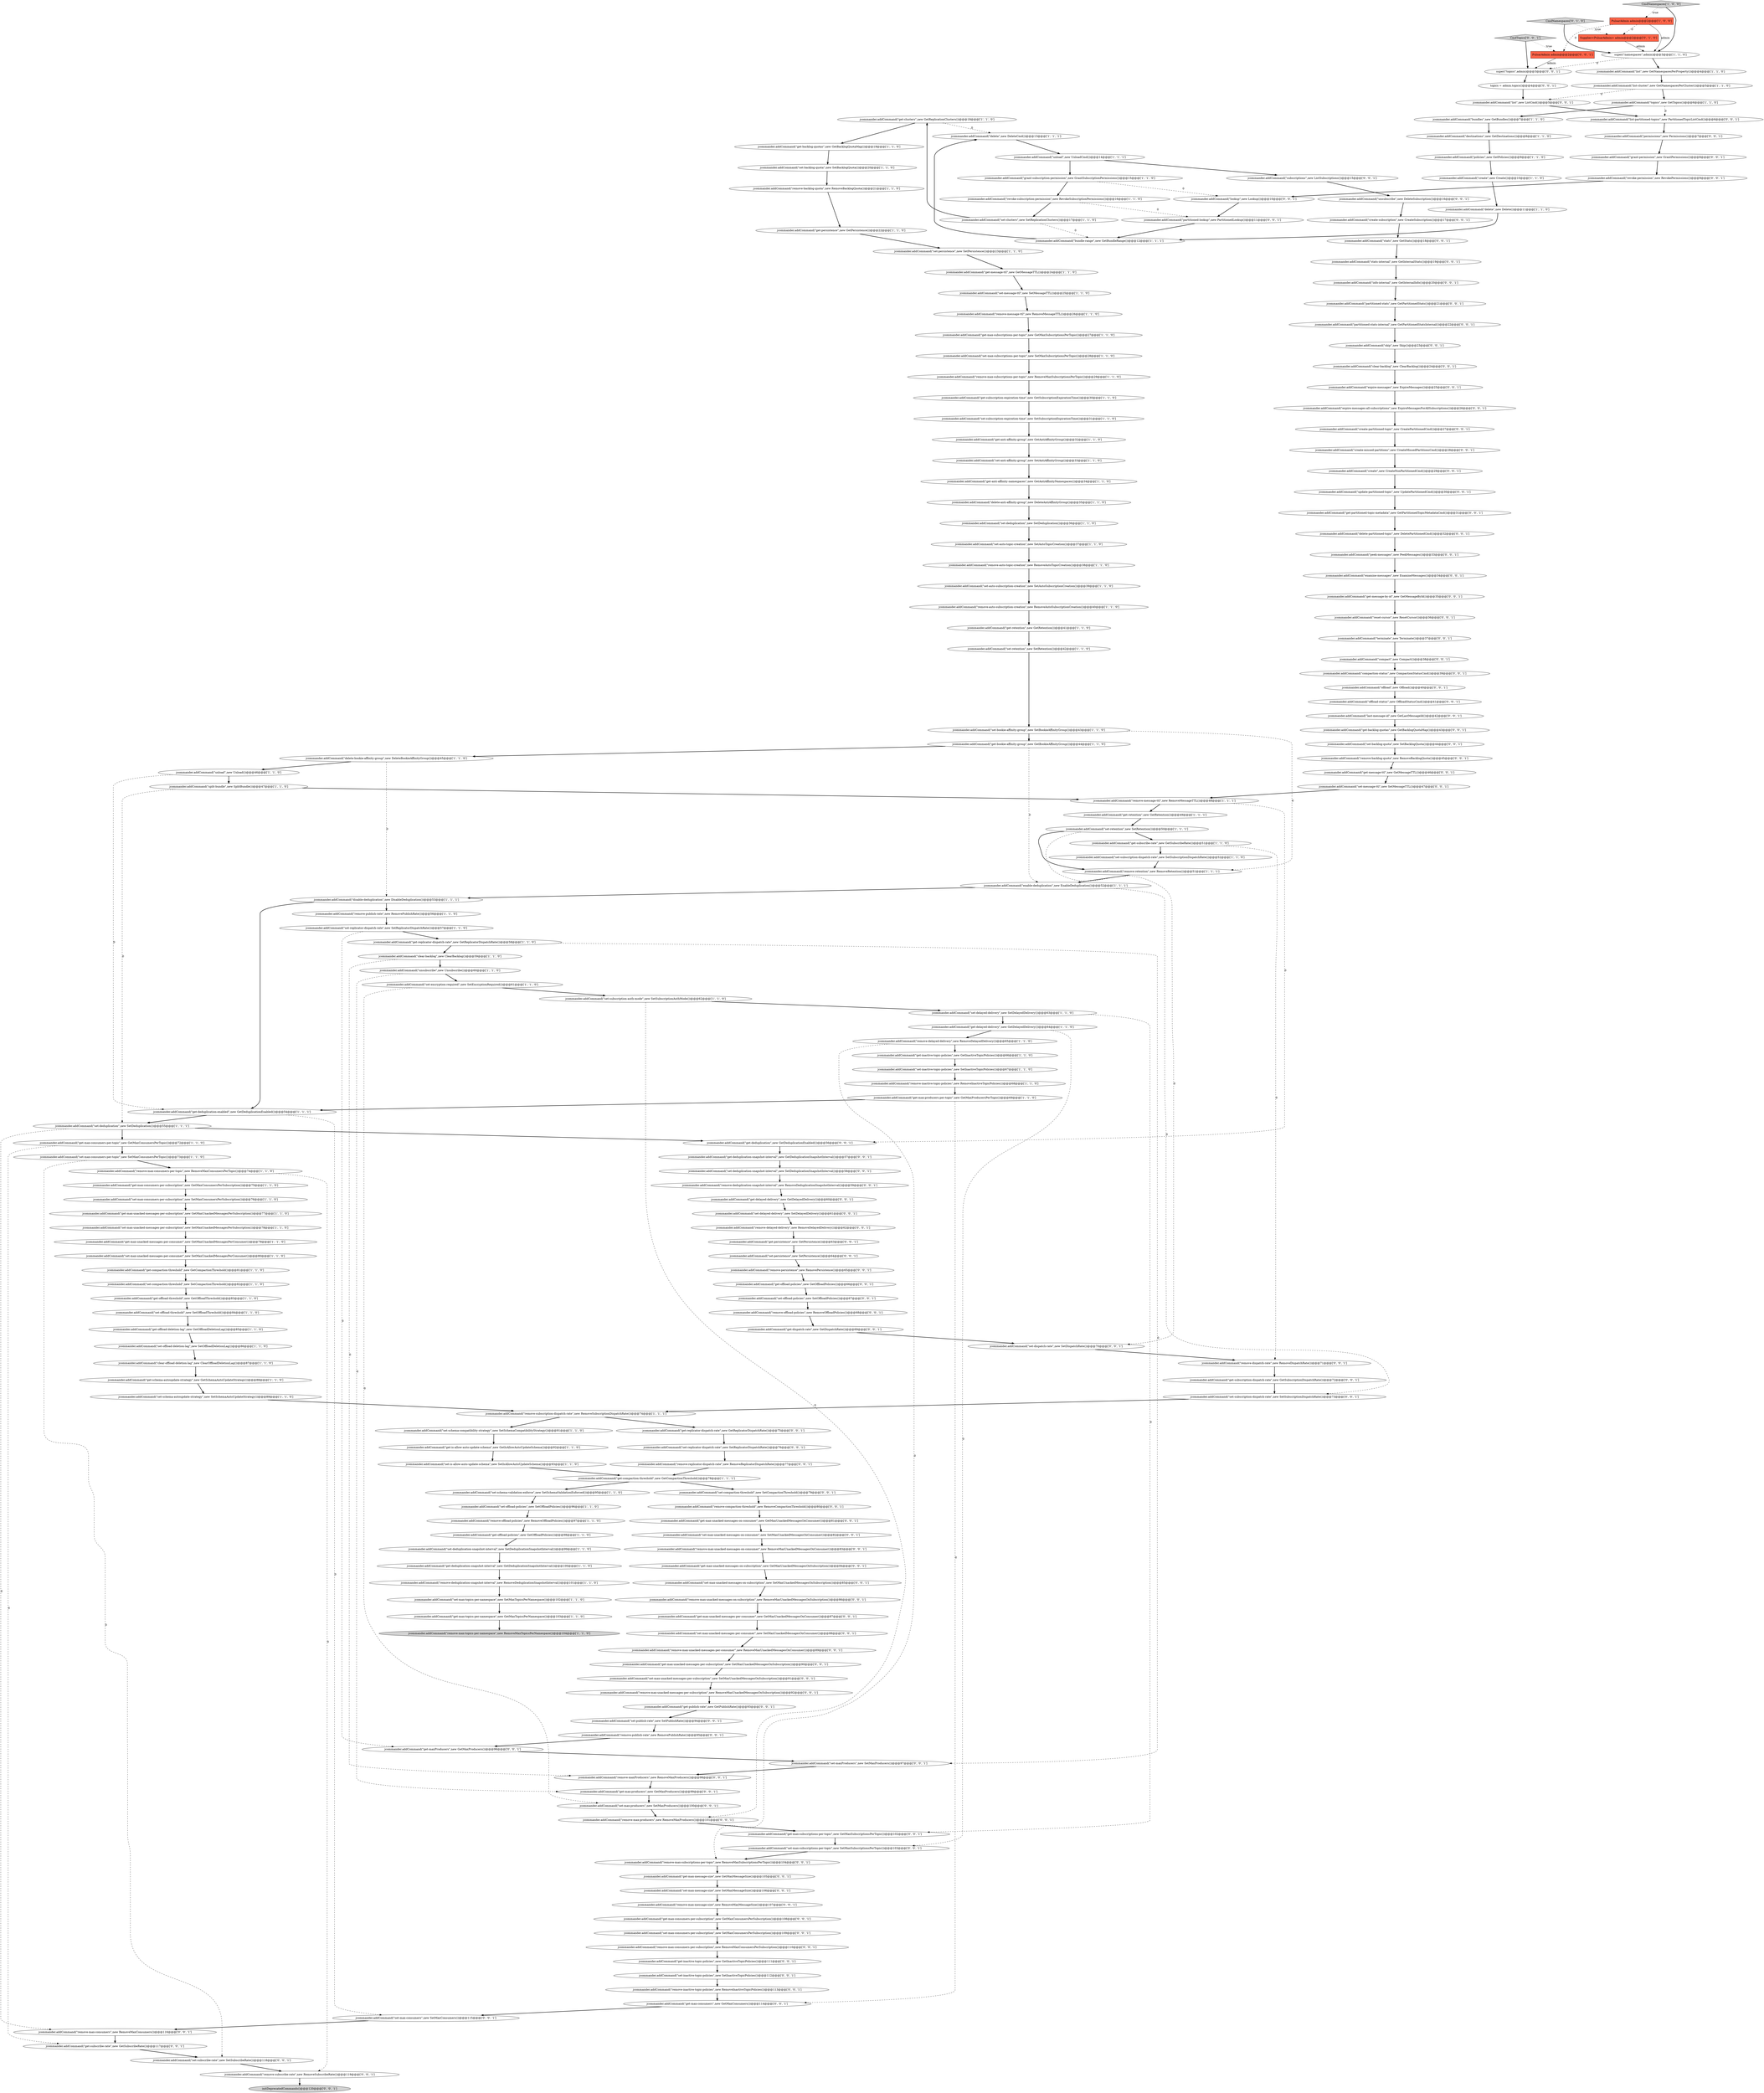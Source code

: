 digraph {
133 [style = filled, label = "jcommander.addCommand(\"stats\",new GetStats())@@@18@@@['0', '0', '1']", fillcolor = white, shape = ellipse image = "AAA0AAABBB3BBB"];
97 [style = filled, label = "jcommander.addCommand(\"get-offload-policies\",new GetOffloadPolicies())@@@98@@@['1', '1', '0']", fillcolor = white, shape = ellipse image = "AAA0AAABBB1BBB"];
51 [style = filled, label = "jcommander.addCommand(\"set-subscription-dispatch-rate\",new SetSubscriptionDispatchRate())@@@52@@@['1', '1', '0']", fillcolor = white, shape = ellipse image = "AAA0AAABBB1BBB"];
111 [style = filled, label = "jcommander.addCommand(\"remove-max-producers\",new RemoveMaxProducers())@@@101@@@['0', '0', '1']", fillcolor = white, shape = ellipse image = "AAA0AAABBB3BBB"];
93 [style = filled, label = "jcommander.addCommand(\"get-offload-deletion-lag\",new GetOffloadDeletionLag())@@@85@@@['1', '1', '0']", fillcolor = white, shape = ellipse image = "AAA0AAABBB1BBB"];
200 [style = filled, label = "jcommander.addCommand(\"set-offload-policies\",new SetOffloadPolicies())@@@67@@@['0', '0', '1']", fillcolor = white, shape = ellipse image = "AAA0AAABBB3BBB"];
48 [style = filled, label = "jcommander.addCommand(\"remove-max-topics-per-namespace\",new RemoveMaxTopicsPerNamespace())@@@104@@@['1', '1', '0']", fillcolor = lightgray, shape = ellipse image = "AAA0AAABBB1BBB"];
166 [style = filled, label = "jcommander.addCommand(\"get-inactive-topic-policies\",new GetInactiveTopicPolicies())@@@111@@@['0', '0', '1']", fillcolor = white, shape = ellipse image = "AAA0AAABBB3BBB"];
72 [style = filled, label = "jcommander.addCommand(\"get-bookie-affinity-group\",new GetBookieAffinityGroup())@@@44@@@['1', '1', '0']", fillcolor = white, shape = ellipse image = "AAA0AAABBB1BBB"];
173 [style = filled, label = "jcommander.addCommand(\"create-missed-partitions\",new CreateMissedPartitionsCmd())@@@28@@@['0', '0', '1']", fillcolor = white, shape = ellipse image = "AAA0AAABBB3BBB"];
191 [style = filled, label = "jcommander.addCommand(\"offload\",new Offload())@@@40@@@['0', '0', '1']", fillcolor = white, shape = ellipse image = "AAA0AAABBB3BBB"];
80 [style = filled, label = "jcommander.addCommand(\"set-subscription-expiration-time\",new SetSubscriptionExpirationTime())@@@31@@@['1', '1', '0']", fillcolor = white, shape = ellipse image = "AAA0AAABBB1BBB"];
24 [style = filled, label = "jcommander.addCommand(\"policies\",new GetPolicies())@@@9@@@['1', '1', '0']", fillcolor = white, shape = ellipse image = "AAA0AAABBB1BBB"];
168 [style = filled, label = "jcommander.addCommand(\"remove-max-unacked-messages-on-subscription\",new RemoveMaxUnackedMessagesOnSubscription())@@@86@@@['0', '0', '1']", fillcolor = white, shape = ellipse image = "AAA0AAABBB3BBB"];
46 [style = filled, label = "jcommander.addCommand(\"set-max-consumers-per-topic\",new SetMaxConsumersPerTopic())@@@73@@@['1', '1', '0']", fillcolor = white, shape = ellipse image = "AAA0AAABBB1BBB"];
68 [style = filled, label = "jcommander.addCommand(\"get-message-ttl\",new GetMessageTTL())@@@24@@@['1', '1', '0']", fillcolor = white, shape = ellipse image = "AAA0AAABBB1BBB"];
169 [style = filled, label = "CmdTopics['0', '0', '1']", fillcolor = lightgray, shape = diamond image = "AAA0AAABBB3BBB"];
105 [style = filled, label = "CmdNamespaces['0', '1', '0']", fillcolor = lightgray, shape = diamond image = "AAA0AAABBB2BBB"];
129 [style = filled, label = "jcommander.addCommand(\"get-max-unacked-messages-per-subscription\",new GetMaxUnackedMessagesOnSubscription())@@@90@@@['0', '0', '1']", fillcolor = white, shape = ellipse image = "AAA0AAABBB3BBB"];
147 [style = filled, label = "jcommander.addCommand(\"info-internal\",new GetInternalInfo())@@@20@@@['0', '0', '1']", fillcolor = white, shape = ellipse image = "AAA0AAABBB3BBB"];
122 [style = filled, label = "jcommander.addCommand(\"get-dispatch-rate\",new GetDispatchRate())@@@69@@@['0', '0', '1']", fillcolor = white, shape = ellipse image = "AAA0AAABBB3BBB"];
136 [style = filled, label = "jcommander.addCommand(\"clear-backlog\",new ClearBacklog())@@@24@@@['0', '0', '1']", fillcolor = white, shape = ellipse image = "AAA0AAABBB3BBB"];
193 [style = filled, label = "jcommander.addCommand(\"grant-permission\",new GrantPermissions())@@@8@@@['0', '0', '1']", fillcolor = white, shape = ellipse image = "AAA0AAABBB3BBB"];
60 [style = filled, label = "jcommander.addCommand(\"set-max-consumers-per-subscription\",new SetMaxConsumersPerSubscription())@@@76@@@['1', '1', '0']", fillcolor = white, shape = ellipse image = "AAA0AAABBB1BBB"];
198 [style = filled, label = "jcommander.addCommand(\"set-max-producers\",new SetMaxProducers())@@@100@@@['0', '0', '1']", fillcolor = white, shape = ellipse image = "AAA0AAABBB3BBB"];
146 [style = filled, label = "jcommander.addCommand(\"get-replicator-dispatch-rate\",new GetReplicatorDispatchRate())@@@75@@@['0', '0', '1']", fillcolor = white, shape = ellipse image = "AAA0AAABBB3BBB"];
171 [style = filled, label = "jcommander.addCommand(\"lookup\",new Lookup())@@@10@@@['0', '0', '1']", fillcolor = white, shape = ellipse image = "AAA0AAABBB3BBB"];
34 [style = filled, label = "jcommander.addCommand(\"set-auto-subscription-creation\",new SetAutoSubscriptionCreation())@@@39@@@['1', '1', '0']", fillcolor = white, shape = ellipse image = "AAA0AAABBB1BBB"];
211 [style = filled, label = "jcommander.addCommand(\"partitioned-lookup\",new PartitionedLookup())@@@11@@@['0', '0', '1']", fillcolor = white, shape = ellipse image = "AAA0AAABBB3BBB"];
45 [style = filled, label = "jcommander.addCommand(\"set-retention\",new SetRetention())@@@50@@@['1', '1', '1']", fillcolor = white, shape = ellipse image = "AAA0AAABBB1BBB"];
30 [style = filled, label = "jcommander.addCommand(\"get-delayed-delivery\",new GetDelayedDelivery())@@@64@@@['1', '1', '0']", fillcolor = white, shape = ellipse image = "AAA0AAABBB1BBB"];
164 [style = filled, label = "jcommander.addCommand(\"get-max-subscriptions-per-topic\",new GetMaxSubscriptionsPerTopic())@@@102@@@['0', '0', '1']", fillcolor = white, shape = ellipse image = "AAA0AAABBB3BBB"];
27 [style = filled, label = "jcommander.addCommand(\"set-auto-topic-creation\",new SetAutoTopicCreation())@@@37@@@['1', '1', '0']", fillcolor = white, shape = ellipse image = "AAA0AAABBB1BBB"];
209 [style = filled, label = "jcommander.addCommand(\"remove-replicator-dispatch-rate\",new RemoveReplicatorDispatchRate())@@@77@@@['0', '0', '1']", fillcolor = white, shape = ellipse image = "AAA0AAABBB3BBB"];
157 [style = filled, label = "jcommander.addCommand(\"compact\",new Compact())@@@38@@@['0', '0', '1']", fillcolor = white, shape = ellipse image = "AAA0AAABBB3BBB"];
99 [style = filled, label = "jcommander.addCommand(\"set-encryption-required\",new SetEncryptionRequired())@@@61@@@['1', '1', '0']", fillcolor = white, shape = ellipse image = "AAA0AAABBB1BBB"];
125 [style = filled, label = "jcommander.addCommand(\"remove-max-unacked-messages-per-consumer\",new RemoveMaxUnackedMessagesOnConsumer())@@@89@@@['0', '0', '1']", fillcolor = white, shape = ellipse image = "AAA0AAABBB3BBB"];
14 [style = filled, label = "jcommander.addCommand(\"remove-delayed-delivery\",new RemoveDelayedDelivery())@@@65@@@['1', '1', '0']", fillcolor = white, shape = ellipse image = "AAA0AAABBB1BBB"];
205 [style = filled, label = "jcommander.addCommand(\"get-max-unacked-messages-on-subscription\",new GetMaxUnackedMessagesOnSubscription())@@@84@@@['0', '0', '1']", fillcolor = white, shape = ellipse image = "AAA0AAABBB3BBB"];
154 [style = filled, label = "jcommander.addCommand(\"set-inactive-topic-policies\",new SetInactiveTopicPolicies())@@@112@@@['0', '0', '1']", fillcolor = white, shape = ellipse image = "AAA0AAABBB3BBB"];
204 [style = filled, label = "jcommander.addCommand(\"get-deduplication\",new GetDeduplicationEnabled())@@@56@@@['0', '0', '1']", fillcolor = white, shape = ellipse image = "AAA0AAABBB3BBB"];
104 [style = filled, label = "Supplier<PulsarAdmin> admin@@@2@@@['0', '1', '0']", fillcolor = tomato, shape = box image = "AAA1AAABBB2BBB"];
56 [style = filled, label = "jcommander.addCommand(\"unload\",new Unload())@@@46@@@['1', '1', '0']", fillcolor = white, shape = ellipse image = "AAA0AAABBB1BBB"];
0 [style = filled, label = "jcommander.addCommand(\"set-max-topics-per-namespace\",new SetMaxTopicsPerNamespace())@@@102@@@['1', '1', '0']", fillcolor = white, shape = ellipse image = "AAA0AAABBB1BBB"];
22 [style = filled, label = "jcommander.addCommand(\"clear-backlog\",new ClearBacklog())@@@59@@@['1', '1', '0']", fillcolor = white, shape = ellipse image = "AAA0AAABBB1BBB"];
28 [style = filled, label = "jcommander.addCommand(\"set-backlog-quota\",new SetBacklogQuota())@@@20@@@['1', '1', '0']", fillcolor = white, shape = ellipse image = "AAA0AAABBB1BBB"];
49 [style = filled, label = "jcommander.addCommand(\"remove-retention\",new RemoveRetention())@@@51@@@['1', '1', '1']", fillcolor = white, shape = ellipse image = "AAA0AAABBB1BBB"];
3 [style = filled, label = "jcommander.addCommand(\"get-anti-affinity-group\",new GetAntiAffinityGroup())@@@32@@@['1', '1', '0']", fillcolor = white, shape = ellipse image = "AAA0AAABBB1BBB"];
176 [style = filled, label = "jcommander.addCommand(\"list\",new ListCmd())@@@5@@@['0', '0', '1']", fillcolor = white, shape = ellipse image = "AAA0AAABBB3BBB"];
7 [style = filled, label = "jcommander.addCommand(\"set-offload-policies\",new SetOffloadPolicies())@@@96@@@['1', '1', '0']", fillcolor = white, shape = ellipse image = "AAA0AAABBB1BBB"];
86 [style = filled, label = "jcommander.addCommand(\"get-max-unacked-messages-per-subscription\",new GetMaxUnackedMessagesPerSubscription())@@@77@@@['1', '1', '0']", fillcolor = white, shape = ellipse image = "AAA0AAABBB1BBB"];
5 [style = filled, label = "jcommander.addCommand(\"delete-anti-affinity-group\",new DeleteAntiAffinityGroup())@@@35@@@['1', '1', '0']", fillcolor = white, shape = ellipse image = "AAA0AAABBB1BBB"];
33 [style = filled, label = "jcommander.addCommand(\"set-persistence\",new SetPersistence())@@@23@@@['1', '1', '0']", fillcolor = white, shape = ellipse image = "AAA0AAABBB1BBB"];
109 [style = filled, label = "jcommander.addCommand(\"partitioned-stats-internal\",new GetPartitionedStatsInternal())@@@22@@@['0', '0', '1']", fillcolor = white, shape = ellipse image = "AAA0AAABBB3BBB"];
63 [style = filled, label = "jcommander.addCommand(\"set-schema-validation-enforce\",new SetSchemaValidationEnforced())@@@95@@@['1', '1', '0']", fillcolor = white, shape = ellipse image = "AAA0AAABBB1BBB"];
123 [style = filled, label = "jcommander.addCommand(\"last-message-id\",new GetLastMessageId())@@@42@@@['0', '0', '1']", fillcolor = white, shape = ellipse image = "AAA0AAABBB3BBB"];
175 [style = filled, label = "initDeprecatedCommands()@@@120@@@['0', '0', '1']", fillcolor = lightgray, shape = ellipse image = "AAA0AAABBB3BBB"];
38 [style = filled, label = "jcommander.addCommand(\"remove-auto-topic-creation\",new RemoveAutoTopicCreation())@@@38@@@['1', '1', '0']", fillcolor = white, shape = ellipse image = "AAA0AAABBB1BBB"];
108 [style = filled, label = "jcommander.addCommand(\"set-dispatch-rate\",new SetDispatchRate())@@@70@@@['0', '0', '1']", fillcolor = white, shape = ellipse image = "AAA0AAABBB3BBB"];
184 [style = filled, label = "jcommander.addCommand(\"create-subscription\",new CreateSubscription())@@@17@@@['0', '0', '1']", fillcolor = white, shape = ellipse image = "AAA0AAABBB3BBB"];
16 [style = filled, label = "jcommander.addCommand(\"set-max-unacked-messages-per-consumer\",new SetMaxUnackedMessagesPerConsumer())@@@80@@@['1', '1', '0']", fillcolor = white, shape = ellipse image = "AAA0AAABBB1BBB"];
90 [style = filled, label = "jcommander.addCommand(\"get-subscribe-rate\",new GetSubscribeRate())@@@51@@@['1', '1', '0']", fillcolor = white, shape = ellipse image = "AAA0AAABBB1BBB"];
65 [style = filled, label = "jcommander.addCommand(\"delete\",new DeleteCmd())@@@13@@@['1', '1', '1']", fillcolor = white, shape = ellipse image = "AAA0AAABBB1BBB"];
61 [style = filled, label = "jcommander.addCommand(\"enable-deduplication\",new EnableDeduplication())@@@52@@@['1', '1', '1']", fillcolor = white, shape = ellipse image = "AAA0AAABBB1BBB"];
31 [style = filled, label = "PulsarAdmin admin@@@2@@@['1', '0', '0']", fillcolor = tomato, shape = box image = "AAA1AAABBB1BBB"];
139 [style = filled, label = "jcommander.addCommand(\"remove-maxProducers\",new RemoveMaxProducers())@@@98@@@['0', '0', '1']", fillcolor = white, shape = ellipse image = "AAA0AAABBB3BBB"];
159 [style = filled, label = "jcommander.addCommand(\"remove-max-message-size\",new RemoveMaxMessageSize())@@@107@@@['0', '0', '1']", fillcolor = white, shape = ellipse image = "AAA0AAABBB3BBB"];
89 [style = filled, label = "jcommander.addCommand(\"set-deduplication\",new SetDeduplication())@@@36@@@['1', '1', '0']", fillcolor = white, shape = ellipse image = "AAA0AAABBB1BBB"];
103 [style = filled, label = "jcommander.addCommand(\"get-deduplication-snapshot-interval\",new GetDeduplicationSnapshotInterval())@@@100@@@['1', '1', '0']", fillcolor = white, shape = ellipse image = "AAA0AAABBB1BBB"];
210 [style = filled, label = "jcommander.addCommand(\"remove-inactive-topic-policies\",new RemoveInactiveTopicPolicies())@@@113@@@['0', '0', '1']", fillcolor = white, shape = ellipse image = "AAA0AAABBB3BBB"];
6 [style = filled, label = "jcommander.addCommand(\"set-inactive-topic-policies\",new SetInactiveTopicPolicies())@@@67@@@['1', '1', '0']", fillcolor = white, shape = ellipse image = "AAA0AAABBB1BBB"];
196 [style = filled, label = "jcommander.addCommand(\"get-message-ttl\",new GetMessageTTL())@@@46@@@['0', '0', '1']", fillcolor = white, shape = ellipse image = "AAA0AAABBB3BBB"];
189 [style = filled, label = "jcommander.addCommand(\"get-max-producers\",new GetMaxProducers())@@@99@@@['0', '0', '1']", fillcolor = white, shape = ellipse image = "AAA0AAABBB3BBB"];
9 [style = filled, label = "jcommander.addCommand(\"set-deduplication-snapshot-interval\",new SetDeduplicationSnapshotInterval())@@@99@@@['1', '1', '0']", fillcolor = white, shape = ellipse image = "AAA0AAABBB1BBB"];
112 [style = filled, label = "jcommander.addCommand(\"get-max-consumers-per-subscription\",new GetMaxConsumersPerSubscription())@@@108@@@['0', '0', '1']", fillcolor = white, shape = ellipse image = "AAA0AAABBB3BBB"];
120 [style = filled, label = "topics = admin.topics()@@@4@@@['0', '0', '1']", fillcolor = white, shape = ellipse image = "AAA0AAABBB3BBB"];
170 [style = filled, label = "jcommander.addCommand(\"set-backlog-quota\",new SetBacklogQuota())@@@44@@@['0', '0', '1']", fillcolor = white, shape = ellipse image = "AAA0AAABBB3BBB"];
64 [style = filled, label = "jcommander.addCommand(\"set-subscription-auth-mode\",new SetSubscriptionAuthMode())@@@62@@@['1', '1', '0']", fillcolor = white, shape = ellipse image = "AAA0AAABBB1BBB"];
185 [style = filled, label = "jcommander.addCommand(\"set-message-ttl\",new SetMessageTTL())@@@47@@@['0', '0', '1']", fillcolor = white, shape = ellipse image = "AAA0AAABBB3BBB"];
77 [style = filled, label = "jcommander.addCommand(\"set-max-subscriptions-per-topic\",new SetMaxSubscriptionsPerTopic())@@@28@@@['1', '1', '0']", fillcolor = white, shape = ellipse image = "AAA0AAABBB1BBB"];
145 [style = filled, label = "jcommander.addCommand(\"set-max-subscriptions-per-topic\",new SetMaxSubscriptionsPerTopic())@@@103@@@['0', '0', '1']", fillcolor = white, shape = ellipse image = "AAA0AAABBB3BBB"];
23 [style = filled, label = "jcommander.addCommand(\"get-clusters\",new GetReplicationClusters())@@@18@@@['1', '1', '0']", fillcolor = white, shape = ellipse image = "AAA0AAABBB1BBB"];
70 [style = filled, label = "jcommander.addCommand(\"set-max-unacked-messages-per-subscription\",new SetMaxUnackedMessagesPerSubscription())@@@78@@@['1', '1', '0']", fillcolor = white, shape = ellipse image = "AAA0AAABBB1BBB"];
102 [style = filled, label = "jcommander.addCommand(\"get-deduplication-enabled\",new GetDeduplicationEnabled())@@@54@@@['1', '1', '1']", fillcolor = white, shape = ellipse image = "AAA0AAABBB1BBB"];
137 [style = filled, label = "jcommander.addCommand(\"expire-messages\",new ExpireMessages())@@@25@@@['0', '0', '1']", fillcolor = white, shape = ellipse image = "AAA0AAABBB3BBB"];
2 [style = filled, label = "CmdNamespaces['1', '0', '0']", fillcolor = lightgray, shape = diamond image = "AAA0AAABBB1BBB"];
21 [style = filled, label = "super(\"namespaces\",admin)@@@3@@@['1', '1', '0']", fillcolor = white, shape = ellipse image = "AAA0AAABBB1BBB"];
1 [style = filled, label = "jcommander.addCommand(\"remove-offload-policies\",new RemoveOffloadPolicies())@@@97@@@['1', '1', '0']", fillcolor = white, shape = ellipse image = "AAA0AAABBB1BBB"];
85 [style = filled, label = "jcommander.addCommand(\"clear-offload-deletion-lag\",new ClearOffloadDeletionLag())@@@87@@@['1', '1', '0']", fillcolor = white, shape = ellipse image = "AAA0AAABBB1BBB"];
82 [style = filled, label = "jcommander.addCommand(\"get-max-unacked-messages-per-consumer\",new GetMaxUnackedMessagesPerConsumer())@@@79@@@['1', '1', '0']", fillcolor = white, shape = ellipse image = "AAA0AAABBB1BBB"];
32 [style = filled, label = "jcommander.addCommand(\"set-bookie-affinity-group\",new SetBookieAffinityGroup())@@@43@@@['1', '1', '0']", fillcolor = white, shape = ellipse image = "AAA0AAABBB1BBB"];
37 [style = filled, label = "jcommander.addCommand(\"set-schema-autoupdate-strategy\",new SetSchemaAutoUpdateStrategy())@@@89@@@['1', '1', '0']", fillcolor = white, shape = ellipse image = "AAA0AAABBB1BBB"];
41 [style = filled, label = "jcommander.addCommand(\"get-subscription-expiration-time\",new GetSubscriptionExpirationTime())@@@30@@@['1', '1', '0']", fillcolor = white, shape = ellipse image = "AAA0AAABBB1BBB"];
43 [style = filled, label = "jcommander.addCommand(\"bundles\",new GetBundles())@@@7@@@['1', '1', '0']", fillcolor = white, shape = ellipse image = "AAA0AAABBB1BBB"];
74 [style = filled, label = "jcommander.addCommand(\"remove-max-subscriptions-per-topic\",new RemoveMaxSubscriptionsPerTopic())@@@29@@@['1', '1', '0']", fillcolor = white, shape = ellipse image = "AAA0AAABBB1BBB"];
11 [style = filled, label = "jcommander.addCommand(\"grant-subscription-permission\",new GrantSubscriptionPermissions())@@@15@@@['1', '1', '0']", fillcolor = white, shape = ellipse image = "AAA0AAABBB1BBB"];
110 [style = filled, label = "jcommander.addCommand(\"examine-messages\",new ExamineMessages())@@@34@@@['0', '0', '1']", fillcolor = white, shape = ellipse image = "AAA0AAABBB3BBB"];
39 [style = filled, label = "jcommander.addCommand(\"disable-deduplication\",new DisableDeduplication())@@@53@@@['1', '1', '1']", fillcolor = white, shape = ellipse image = "AAA0AAABBB1BBB"];
118 [style = filled, label = "jcommander.addCommand(\"get-partitioned-topic-metadata\",new GetPartitionedTopicMetadataCmd())@@@31@@@['0', '0', '1']", fillcolor = white, shape = ellipse image = "AAA0AAABBB3BBB"];
141 [style = filled, label = "jcommander.addCommand(\"remove-max-consumers-per-subscription\",new RemoveMaxConsumersPerSubscription())@@@110@@@['0', '0', '1']", fillcolor = white, shape = ellipse image = "AAA0AAABBB3BBB"];
26 [style = filled, label = "jcommander.addCommand(\"set-message-ttl\",new SetMessageTTL())@@@25@@@['1', '1', '0']", fillcolor = white, shape = ellipse image = "AAA0AAABBB1BBB"];
83 [style = filled, label = "jcommander.addCommand(\"set-replicator-dispatch-rate\",new SetReplicatorDispatchRate())@@@57@@@['1', '1', '0']", fillcolor = white, shape = ellipse image = "AAA0AAABBB1BBB"];
206 [style = filled, label = "jcommander.addCommand(\"remove-max-unacked-messages-on-consumer\",new RemoveMaxUnackedMessagesOnConsumer())@@@83@@@['0', '0', '1']", fillcolor = white, shape = ellipse image = "AAA0AAABBB3BBB"];
142 [style = filled, label = "jcommander.addCommand(\"get-max-unacked-messages-per-consumer\",new GetMaxUnackedMessagesOnConsumer())@@@87@@@['0', '0', '1']", fillcolor = white, shape = ellipse image = "AAA0AAABBB3BBB"];
178 [style = filled, label = "jcommander.addCommand(\"create\",new CreateNonPartitionedCmd())@@@29@@@['0', '0', '1']", fillcolor = white, shape = ellipse image = "AAA0AAABBB3BBB"];
40 [style = filled, label = "jcommander.addCommand(\"remove-inactive-topic-policies\",new RemoveInactiveTopicPolicies())@@@68@@@['1', '1', '0']", fillcolor = white, shape = ellipse image = "AAA0AAABBB1BBB"];
161 [style = filled, label = "jcommander.addCommand(\"set-max-unacked-messages-on-consumer\",new SetMaxUnackedMessagesOnConsumer())@@@82@@@['0', '0', '1']", fillcolor = white, shape = ellipse image = "AAA0AAABBB3BBB"];
96 [style = filled, label = "jcommander.addCommand(\"list-cluster\",new GetNamespacesPerCluster())@@@5@@@['1', '1', '0']", fillcolor = white, shape = ellipse image = "AAA0AAABBB1BBB"];
55 [style = filled, label = "jcommander.addCommand(\"remove-backlog-quota\",new RemoveBacklogQuota())@@@21@@@['1', '1', '0']", fillcolor = white, shape = ellipse image = "AAA0AAABBB1BBB"];
190 [style = filled, label = "jcommander.addCommand(\"expire-messages-all-subscriptions\",new ExpireMessagesForAllSubscriptions())@@@26@@@['0', '0', '1']", fillcolor = white, shape = ellipse image = "AAA0AAABBB3BBB"];
131 [style = filled, label = "jcommander.addCommand(\"get-subscribe-rate\",new GetSubscribeRate())@@@117@@@['0', '0', '1']", fillcolor = white, shape = ellipse image = "AAA0AAABBB3BBB"];
144 [style = filled, label = "jcommander.addCommand(\"update-partitioned-topic\",new UpdatePartitionedCmd())@@@30@@@['0', '0', '1']", fillcolor = white, shape = ellipse image = "AAA0AAABBB3BBB"];
153 [style = filled, label = "PulsarAdmin admin@@@2@@@['0', '0', '1']", fillcolor = tomato, shape = box image = "AAA0AAABBB3BBB"];
69 [style = filled, label = "jcommander.addCommand(\"set-offload-threshold\",new SetOffloadThreshold())@@@84@@@['1', '1', '0']", fillcolor = white, shape = ellipse image = "AAA0AAABBB1BBB"];
54 [style = filled, label = "jcommander.addCommand(\"revoke-subscription-permission\",new RevokeSubscriptionPermissions())@@@16@@@['1', '1', '0']", fillcolor = white, shape = ellipse image = "AAA0AAABBB1BBB"];
71 [style = filled, label = "jcommander.addCommand(\"unload\",new UnloadCmd())@@@14@@@['1', '1', '1']", fillcolor = white, shape = ellipse image = "AAA0AAABBB1BBB"];
155 [style = filled, label = "jcommander.addCommand(\"set-publish-rate\",new SetPublishRate())@@@94@@@['0', '0', '1']", fillcolor = white, shape = ellipse image = "AAA0AAABBB3BBB"];
12 [style = filled, label = "jcommander.addCommand(\"bundle-range\",new GetBundleRange())@@@12@@@['1', '1', '1']", fillcolor = white, shape = ellipse image = "AAA0AAABBB1BBB"];
212 [style = filled, label = "jcommander.addCommand(\"compaction-status\",new CompactionStatusCmd())@@@39@@@['0', '0', '1']", fillcolor = white, shape = ellipse image = "AAA0AAABBB3BBB"];
94 [style = filled, label = "jcommander.addCommand(\"get-persistence\",new GetPersistence())@@@22@@@['1', '1', '0']", fillcolor = white, shape = ellipse image = "AAA0AAABBB1BBB"];
29 [style = filled, label = "jcommander.addCommand(\"get-replicator-dispatch-rate\",new GetReplicatorDispatchRate())@@@58@@@['1', '1', '0']", fillcolor = white, shape = ellipse image = "AAA0AAABBB1BBB"];
59 [style = filled, label = "jcommander.addCommand(\"create\",new Create())@@@10@@@['1', '1', '0']", fillcolor = white, shape = ellipse image = "AAA0AAABBB1BBB"];
186 [style = filled, label = "jcommander.addCommand(\"subscriptions\",new ListSubscriptions())@@@15@@@['0', '0', '1']", fillcolor = white, shape = ellipse image = "AAA0AAABBB3BBB"];
167 [style = filled, label = "jcommander.addCommand(\"set-max-unacked-messages-per-subscription\",new SetMaxUnackedMessagesOnSubscription())@@@91@@@['0', '0', '1']", fillcolor = white, shape = ellipse image = "AAA0AAABBB3BBB"];
199 [style = filled, label = "jcommander.addCommand(\"unsubscribe\",new DeleteSubscription())@@@16@@@['0', '0', '1']", fillcolor = white, shape = ellipse image = "AAA0AAABBB3BBB"];
148 [style = filled, label = "jcommander.addCommand(\"remove-persistence\",new RemovePersistence())@@@65@@@['0', '0', '1']", fillcolor = white, shape = ellipse image = "AAA0AAABBB3BBB"];
4 [style = filled, label = "jcommander.addCommand(\"set-schema-compatibility-strategy\",new SetSchemaCompatibilityStrategy())@@@91@@@['1', '1', '0']", fillcolor = white, shape = ellipse image = "AAA0AAABBB1BBB"];
187 [style = filled, label = "jcommander.addCommand(\"set-persistence\",new SetPersistence())@@@64@@@['0', '0', '1']", fillcolor = white, shape = ellipse image = "AAA0AAABBB3BBB"];
181 [style = filled, label = "jcommander.addCommand(\"get-persistence\",new GetPersistence())@@@63@@@['0', '0', '1']", fillcolor = white, shape = ellipse image = "AAA0AAABBB3BBB"];
73 [style = filled, label = "jcommander.addCommand(\"set-compaction-threshold\",new SetCompactionThreshold())@@@82@@@['1', '1', '0']", fillcolor = white, shape = ellipse image = "AAA0AAABBB1BBB"];
20 [style = filled, label = "jcommander.addCommand(\"remove-deduplication-snapshot-interval\",new RemoveDeduplicationSnapshotInterval())@@@101@@@['1', '1', '0']", fillcolor = white, shape = ellipse image = "AAA0AAABBB1BBB"];
202 [style = filled, label = "jcommander.addCommand(\"remove-max-subscriptions-per-topic\",new RemoveMaxSubscriptionsPerTopic())@@@104@@@['0', '0', '1']", fillcolor = white, shape = ellipse image = "AAA0AAABBB3BBB"];
17 [style = filled, label = "jcommander.addCommand(\"get-max-subscriptions-per-topic\",new GetMaxSubscriptionsPerTopic())@@@27@@@['1', '1', '0']", fillcolor = white, shape = ellipse image = "AAA0AAABBB1BBB"];
62 [style = filled, label = "jcommander.addCommand(\"get-offload-threshold\",new GetOffloadThreshold())@@@83@@@['1', '1', '0']", fillcolor = white, shape = ellipse image = "AAA0AAABBB1BBB"];
107 [style = filled, label = "jcommander.addCommand(\"remove-compaction-threshold\",new RemoveCompactionThreshold())@@@80@@@['0', '0', '1']", fillcolor = white, shape = ellipse image = "AAA0AAABBB3BBB"];
15 [style = filled, label = "jcommander.addCommand(\"get-retention\",new GetRetention())@@@49@@@['1', '1', '1']", fillcolor = white, shape = ellipse image = "AAA0AAABBB1BBB"];
179 [style = filled, label = "jcommander.addCommand(\"set-max-message-size\",new SetMaxMessageSize())@@@106@@@['0', '0', '1']", fillcolor = white, shape = ellipse image = "AAA0AAABBB3BBB"];
183 [style = filled, label = "jcommander.addCommand(\"get-backlog-quotas\",new GetBacklogQuotaMap())@@@43@@@['0', '0', '1']", fillcolor = white, shape = ellipse image = "AAA0AAABBB3BBB"];
58 [style = filled, label = "jcommander.addCommand(\"set-offload-deletion-lag\",new SetOffloadDeletionLag())@@@86@@@['1', '1', '0']", fillcolor = white, shape = ellipse image = "AAA0AAABBB1BBB"];
100 [style = filled, label = "jcommander.addCommand(\"remove-max-consumers-per-topic\",new RemoveMaxConsumersPerTopic())@@@74@@@['1', '1', '0']", fillcolor = white, shape = ellipse image = "AAA0AAABBB1BBB"];
208 [style = filled, label = "jcommander.addCommand(\"set-replicator-dispatch-rate\",new SetReplicatorDispatchRate())@@@76@@@['0', '0', '1']", fillcolor = white, shape = ellipse image = "AAA0AAABBB3BBB"];
91 [style = filled, label = "jcommander.addCommand(\"remove-message-ttl\",new RemoveMessageTTL())@@@26@@@['1', '1', '0']", fillcolor = white, shape = ellipse image = "AAA0AAABBB1BBB"];
76 [style = filled, label = "jcommander.addCommand(\"set-deduplication\",new SetDeduplication())@@@55@@@['1', '1', '1']", fillcolor = white, shape = ellipse image = "AAA0AAABBB1BBB"];
194 [style = filled, label = "jcommander.addCommand(\"permissions\",new Permissions())@@@7@@@['0', '0', '1']", fillcolor = white, shape = ellipse image = "AAA0AAABBB3BBB"];
201 [style = filled, label = "jcommander.addCommand(\"get-publish-rate\",new GetPublishRate())@@@93@@@['0', '0', '1']", fillcolor = white, shape = ellipse image = "AAA0AAABBB3BBB"];
42 [style = filled, label = "jcommander.addCommand(\"set-anti-affinity-group\",new SetAntiAffinityGroup())@@@33@@@['1', '1', '0']", fillcolor = white, shape = ellipse image = "AAA0AAABBB1BBB"];
156 [style = filled, label = "jcommander.addCommand(\"get-message-by-id\",new GetMessageById())@@@35@@@['0', '0', '1']", fillcolor = white, shape = ellipse image = "AAA0AAABBB3BBB"];
75 [style = filled, label = "jcommander.addCommand(\"get-backlog-quotas\",new GetBacklogQuotaMap())@@@19@@@['1', '1', '0']", fillcolor = white, shape = ellipse image = "AAA0AAABBB1BBB"];
165 [style = filled, label = "super(\"topics\",admin)@@@3@@@['0', '0', '1']", fillcolor = white, shape = ellipse image = "AAA0AAABBB3BBB"];
98 [style = filled, label = "jcommander.addCommand(\"get-max-consumers-per-subscription\",new GetMaxConsumersPerSubscription())@@@75@@@['1', '1', '0']", fillcolor = white, shape = ellipse image = "AAA0AAABBB1BBB"];
36 [style = filled, label = "jcommander.addCommand(\"get-max-producers-per-topic\",new GetMaxProducersPerTopic())@@@69@@@['1', '1', '0']", fillcolor = white, shape = ellipse image = "AAA0AAABBB1BBB"];
115 [style = filled, label = "jcommander.addCommand(\"peek-messages\",new PeekMessages())@@@33@@@['0', '0', '1']", fillcolor = white, shape = ellipse image = "AAA0AAABBB3BBB"];
78 [style = filled, label = "jcommander.addCommand(\"get-compaction-threshold\",new GetCompactionThreshold())@@@81@@@['1', '1', '0']", fillcolor = white, shape = ellipse image = "AAA0AAABBB1BBB"];
160 [style = filled, label = "jcommander.addCommand(\"terminate\",new Terminate())@@@37@@@['0', '0', '1']", fillcolor = white, shape = ellipse image = "AAA0AAABBB3BBB"];
182 [style = filled, label = "jcommander.addCommand(\"create-partitioned-topic\",new CreatePartitionedCmd())@@@27@@@['0', '0', '1']", fillcolor = white, shape = ellipse image = "AAA0AAABBB3BBB"];
195 [style = filled, label = "jcommander.addCommand(\"set-max-consumers-per-subscription\",new SetMaxConsumersPerSubscription())@@@109@@@['0', '0', '1']", fillcolor = white, shape = ellipse image = "AAA0AAABBB3BBB"];
140 [style = filled, label = "jcommander.addCommand(\"get-deduplication-snapshot-interval\",new GetDeduplicationSnapshotInterval())@@@57@@@['0', '0', '1']", fillcolor = white, shape = ellipse image = "AAA0AAABBB3BBB"];
52 [style = filled, label = "jcommander.addCommand(\"get-schema-autoupdate-strategy\",new GetSchemaAutoUpdateStrategy())@@@88@@@['1', '1', '0']", fillcolor = white, shape = ellipse image = "AAA0AAABBB1BBB"];
172 [style = filled, label = "jcommander.addCommand(\"partitioned-stats\",new GetPartitionedStats())@@@21@@@['0', '0', '1']", fillcolor = white, shape = ellipse image = "AAA0AAABBB3BBB"];
188 [style = filled, label = "jcommander.addCommand(\"skip\",new Skip())@@@23@@@['0', '0', '1']", fillcolor = white, shape = ellipse image = "AAA0AAABBB3BBB"];
87 [style = filled, label = "jcommander.addCommand(\"remove-publish-rate\",new RemovePublishRate())@@@56@@@['1', '1', '0']", fillcolor = white, shape = ellipse image = "AAA0AAABBB1BBB"];
207 [style = filled, label = "jcommander.addCommand(\"remove-offload-policies\",new RemoveOffloadPolicies())@@@68@@@['0', '0', '1']", fillcolor = white, shape = ellipse image = "AAA0AAABBB3BBB"];
18 [style = filled, label = "jcommander.addCommand(\"set-retention\",new SetRetention())@@@42@@@['1', '1', '0']", fillcolor = white, shape = ellipse image = "AAA0AAABBB1BBB"];
113 [style = filled, label = "jcommander.addCommand(\"remove-publish-rate\",new RemovePublishRate())@@@95@@@['0', '0', '1']", fillcolor = white, shape = ellipse image = "AAA0AAABBB3BBB"];
138 [style = filled, label = "jcommander.addCommand(\"remove-max-consumers\",new RemoveMaxConsumers())@@@116@@@['0', '0', '1']", fillcolor = white, shape = ellipse image = "AAA0AAABBB3BBB"];
152 [style = filled, label = "jcommander.addCommand(\"remove-backlog-quota\",new RemoveBacklogQuota())@@@45@@@['0', '0', '1']", fillcolor = white, shape = ellipse image = "AAA0AAABBB3BBB"];
197 [style = filled, label = "jcommander.addCommand(\"set-max-unacked-messages-on-subscription\",new SetMaxUnackedMessagesOnSubscription())@@@85@@@['0', '0', '1']", fillcolor = white, shape = ellipse image = "AAA0AAABBB3BBB"];
10 [style = filled, label = "jcommander.addCommand(\"topics\",new GetTopics())@@@6@@@['1', '1', '0']", fillcolor = white, shape = ellipse image = "AAA0AAABBB1BBB"];
47 [style = filled, label = "jcommander.addCommand(\"get-max-consumers-per-topic\",new GetMaxConsumersPerTopic())@@@72@@@['1', '1', '0']", fillcolor = white, shape = ellipse image = "AAA0AAABBB1BBB"];
163 [style = filled, label = "jcommander.addCommand(\"get-maxProducers\",new GetMaxProducers())@@@96@@@['0', '0', '1']", fillcolor = white, shape = ellipse image = "AAA0AAABBB3BBB"];
53 [style = filled, label = "jcommander.addCommand(\"get-anti-affinity-namespaces\",new GetAntiAffinityNamespaces())@@@34@@@['1', '1', '0']", fillcolor = white, shape = ellipse image = "AAA0AAABBB1BBB"];
134 [style = filled, label = "jcommander.addCommand(\"revoke-permission\",new RevokePermissions())@@@9@@@['0', '0', '1']", fillcolor = white, shape = ellipse image = "AAA0AAABBB3BBB"];
101 [style = filled, label = "jcommander.addCommand(\"unsubscribe\",new Unsubscribe())@@@60@@@['1', '1', '0']", fillcolor = white, shape = ellipse image = "AAA0AAABBB1BBB"];
116 [style = filled, label = "jcommander.addCommand(\"remove-subscribe-rate\",new RemoveSubscribeRate())@@@119@@@['0', '0', '1']", fillcolor = white, shape = ellipse image = "AAA0AAABBB3BBB"];
192 [style = filled, label = "jcommander.addCommand(\"remove-delayed-delivery\",new RemoveDelayedDelivery())@@@62@@@['0', '0', '1']", fillcolor = white, shape = ellipse image = "AAA0AAABBB3BBB"];
128 [style = filled, label = "jcommander.addCommand(\"delete-partitioned-topic\",new DeletePartitionedCmd())@@@32@@@['0', '0', '1']", fillcolor = white, shape = ellipse image = "AAA0AAABBB3BBB"];
35 [style = filled, label = "jcommander.addCommand(\"remove-auto-subscription-creation\",new RemoveAutoSubscriptionCreation())@@@40@@@['1', '1', '0']", fillcolor = white, shape = ellipse image = "AAA0AAABBB1BBB"];
95 [style = filled, label = "jcommander.addCommand(\"remove-message-ttl\",new RemoveMessageTTL())@@@48@@@['1', '1', '1']", fillcolor = white, shape = ellipse image = "AAA0AAABBB1BBB"];
44 [style = filled, label = "jcommander.addCommand(\"destinations\",new GetDestinations())@@@8@@@['1', '1', '0']", fillcolor = white, shape = ellipse image = "AAA0AAABBB1BBB"];
8 [style = filled, label = "jcommander.addCommand(\"set-clusters\",new SetReplicationClusters())@@@17@@@['1', '1', '0']", fillcolor = white, shape = ellipse image = "AAA0AAABBB1BBB"];
130 [style = filled, label = "jcommander.addCommand(\"remove-deduplication-snapshot-interval\",new RemoveDeduplicationSnapshotInterval())@@@59@@@['0', '0', '1']", fillcolor = white, shape = ellipse image = "AAA0AAABBB3BBB"];
135 [style = filled, label = "jcommander.addCommand(\"remove-dispatch-rate\",new RemoveDispatchRate())@@@71@@@['0', '0', '1']", fillcolor = white, shape = ellipse image = "AAA0AAABBB3BBB"];
149 [style = filled, label = "jcommander.addCommand(\"set-subscribe-rate\",new SetSubscribeRate())@@@118@@@['0', '0', '1']", fillcolor = white, shape = ellipse image = "AAA0AAABBB3BBB"];
117 [style = filled, label = "jcommander.addCommand(\"reset-cursor\",new ResetCursor())@@@36@@@['0', '0', '1']", fillcolor = white, shape = ellipse image = "AAA0AAABBB3BBB"];
19 [style = filled, label = "jcommander.addCommand(\"split-bundle\",new SplitBundle())@@@47@@@['1', '1', '0']", fillcolor = white, shape = ellipse image = "AAA0AAABBB1BBB"];
79 [style = filled, label = "jcommander.addCommand(\"list\",new GetNamespacesPerProperty())@@@4@@@['1', '1', '0']", fillcolor = white, shape = ellipse image = "AAA0AAABBB1BBB"];
13 [style = filled, label = "jcommander.addCommand(\"set-delayed-delivery\",new SetDelayedDelivery())@@@63@@@['1', '1', '0']", fillcolor = white, shape = ellipse image = "AAA0AAABBB1BBB"];
203 [style = filled, label = "jcommander.addCommand(\"set-delayed-delivery\",new SetDelayedDelivery())@@@61@@@['0', '0', '1']", fillcolor = white, shape = ellipse image = "AAA0AAABBB3BBB"];
150 [style = filled, label = "jcommander.addCommand(\"get-delayed-delivery\",new GetDelayedDelivery())@@@60@@@['0', '0', '1']", fillcolor = white, shape = ellipse image = "AAA0AAABBB3BBB"];
67 [style = filled, label = "jcommander.addCommand(\"remove-subscription-dispatch-rate\",new RemoveSubscriptionDispatchRate())@@@74@@@['1', '1', '1']", fillcolor = white, shape = ellipse image = "AAA0AAABBB1BBB"];
174 [style = filled, label = "jcommander.addCommand(\"get-offload-policies\",new GetOffloadPolicies())@@@66@@@['0', '0', '1']", fillcolor = white, shape = ellipse image = "AAA0AAABBB3BBB"];
81 [style = filled, label = "jcommander.addCommand(\"get-inactive-topic-policies\",new GetInactiveTopicPolicies())@@@66@@@['1', '1', '0']", fillcolor = white, shape = ellipse image = "AAA0AAABBB1BBB"];
25 [style = filled, label = "jcommander.addCommand(\"delete\",new Delete())@@@11@@@['1', '1', '0']", fillcolor = white, shape = ellipse image = "AAA0AAABBB1BBB"];
121 [style = filled, label = "jcommander.addCommand(\"set-maxProducers\",new SetMaxProducers())@@@97@@@['0', '0', '1']", fillcolor = white, shape = ellipse image = "AAA0AAABBB3BBB"];
132 [style = filled, label = "jcommander.addCommand(\"set-max-consumers\",new SetMaxConsumers())@@@115@@@['0', '0', '1']", fillcolor = white, shape = ellipse image = "AAA0AAABBB3BBB"];
57 [style = filled, label = "jcommander.addCommand(\"get-is-allow-auto-update-schema\",new GetIsAllowAutoUpdateSchema())@@@92@@@['1', '1', '0']", fillcolor = white, shape = ellipse image = "AAA0AAABBB1BBB"];
92 [style = filled, label = "jcommander.addCommand(\"get-retention\",new GetRetention())@@@41@@@['1', '1', '0']", fillcolor = white, shape = ellipse image = "AAA0AAABBB1BBB"];
119 [style = filled, label = "jcommander.addCommand(\"set-deduplication-snapshot-interval\",new SetDeduplicationSnapshotInterval())@@@58@@@['0', '0', '1']", fillcolor = white, shape = ellipse image = "AAA0AAABBB3BBB"];
127 [style = filled, label = "jcommander.addCommand(\"get-max-unacked-messages-on-consumer\",new GetMaxUnackedMessagesOnConsumer())@@@81@@@['0', '0', '1']", fillcolor = white, shape = ellipse image = "AAA0AAABBB3BBB"];
177 [style = filled, label = "jcommander.addCommand(\"stats-internal\",new GetInternalStats())@@@19@@@['0', '0', '1']", fillcolor = white, shape = ellipse image = "AAA0AAABBB3BBB"];
124 [style = filled, label = "jcommander.addCommand(\"get-max-message-size\",new GetMaxMessageSize())@@@105@@@['0', '0', '1']", fillcolor = white, shape = ellipse image = "AAA0AAABBB3BBB"];
106 [style = filled, label = "jcommander.addCommand(\"get-subscription-dispatch-rate\",new GetSubscriptionDispatchRate())@@@72@@@['0', '0', '1']", fillcolor = white, shape = ellipse image = "AAA0AAABBB3BBB"];
50 [style = filled, label = "jcommander.addCommand(\"get-compaction-threshold\",new GetCompactionThreshold())@@@78@@@['1', '1', '1']", fillcolor = white, shape = ellipse image = "AAA0AAABBB1BBB"];
158 [style = filled, label = "jcommander.addCommand(\"set-subscription-dispatch-rate\",new SetSubscriptionDispatchRate())@@@73@@@['0', '0', '1']", fillcolor = white, shape = ellipse image = "AAA0AAABBB3BBB"];
84 [style = filled, label = "jcommander.addCommand(\"delete-bookie-affinity-group\",new DeleteBookieAffinityGroup())@@@45@@@['1', '1', '0']", fillcolor = white, shape = ellipse image = "AAA0AAABBB1BBB"];
180 [style = filled, label = "jcommander.addCommand(\"offload-status\",new OffloadStatusCmd())@@@41@@@['0', '0', '1']", fillcolor = white, shape = ellipse image = "AAA0AAABBB3BBB"];
88 [style = filled, label = "jcommander.addCommand(\"set-is-allow-auto-update-schema\",new SetIsAllowAutoUpdateSchema())@@@93@@@['1', '1', '0']", fillcolor = white, shape = ellipse image = "AAA0AAABBB1BBB"];
126 [style = filled, label = "jcommander.addCommand(\"list-partitioned-topics\",new PartitionedTopicListCmd())@@@6@@@['0', '0', '1']", fillcolor = white, shape = ellipse image = "AAA0AAABBB3BBB"];
66 [style = filled, label = "jcommander.addCommand(\"get-max-topics-per-namespace\",new GetMaxTopicsPerNamespace())@@@103@@@['1', '1', '0']", fillcolor = white, shape = ellipse image = "AAA0AAABBB1BBB"];
143 [style = filled, label = "jcommander.addCommand(\"get-max-consumers\",new GetMaxConsumers())@@@114@@@['0', '0', '1']", fillcolor = white, shape = ellipse image = "AAA0AAABBB3BBB"];
162 [style = filled, label = "jcommander.addCommand(\"set-compaction-threshold\",new SetCompactionThreshold())@@@79@@@['0', '0', '1']", fillcolor = white, shape = ellipse image = "AAA0AAABBB3BBB"];
114 [style = filled, label = "jcommander.addCommand(\"set-max-unacked-messages-per-consumer\",new SetMaxUnackedMessagesOnConsumer())@@@88@@@['0', '0', '1']", fillcolor = white, shape = ellipse image = "AAA0AAABBB3BBB"];
151 [style = filled, label = "jcommander.addCommand(\"remove-max-unacked-messages-per-subscription\",new RemoveMaxUnackedMessagesOnSubscription())@@@92@@@['0', '0', '1']", fillcolor = white, shape = ellipse image = "AAA0AAABBB3BBB"];
102->76 [style = bold, label=""];
21->79 [style = bold, label=""];
147->172 [style = bold, label=""];
116->175 [style = bold, label=""];
171->211 [style = bold, label=""];
27->38 [style = bold, label=""];
58->85 [style = bold, label=""];
142->114 [style = bold, label=""];
71->11 [style = bold, label=""];
64->13 [style = bold, label=""];
209->50 [style = bold, label=""];
31->21 [style = solid, label="admin"];
110->156 [style = bold, label=""];
211->12 [style = bold, label=""];
73->62 [style = bold, label=""];
20->0 [style = bold, label=""];
82->16 [style = bold, label=""];
31->153 [style = dashed, label="0"];
8->12 [style = dashed, label="0"];
97->9 [style = bold, label=""];
33->68 [style = bold, label=""];
192->181 [style = bold, label=""];
124->179 [style = bold, label=""];
112->195 [style = bold, label=""];
104->21 [style = solid, label="admin"];
76->204 [style = bold, label=""];
174->200 [style = bold, label=""];
184->133 [style = bold, label=""];
172->109 [style = bold, label=""];
152->196 [style = bold, label=""];
125->129 [style = bold, label=""];
26->91 [style = bold, label=""];
168->142 [style = bold, label=""];
0->66 [style = bold, label=""];
41->80 [style = bold, label=""];
109->188 [style = bold, label=""];
181->187 [style = bold, label=""];
67->4 [style = bold, label=""];
32->72 [style = bold, label=""];
19->76 [style = dashed, label="0"];
18->32 [style = bold, label=""];
96->10 [style = bold, label=""];
30->14 [style = bold, label=""];
135->106 [style = bold, label=""];
56->102 [style = dashed, label="0"];
163->121 [style = bold, label=""];
190->182 [style = bold, label=""];
88->50 [style = bold, label=""];
100->116 [style = dashed, label="0"];
164->145 [style = bold, label=""];
43->44 [style = bold, label=""];
173->178 [style = bold, label=""];
50->63 [style = bold, label=""];
28->55 [style = bold, label=""];
177->147 [style = bold, label=""];
90->51 [style = bold, label=""];
120->176 [style = bold, label=""];
133->177 [style = bold, label=""];
72->84 [style = bold, label=""];
141->166 [style = bold, label=""];
188->136 [style = bold, label=""];
24->59 [style = bold, label=""];
17->77 [style = bold, label=""];
7->1 [style = bold, label=""];
61->39 [style = bold, label=""];
70->82 [style = bold, label=""];
74->41 [style = bold, label=""];
8->23 [style = bold, label=""];
50->162 [style = bold, label=""];
145->202 [style = bold, label=""];
45->108 [style = dashed, label="0"];
149->116 [style = bold, label=""];
207->122 [style = bold, label=""];
96->176 [style = dashed, label="0"];
52->37 [style = bold, label=""];
84->56 [style = bold, label=""];
83->163 [style = dashed, label="0"];
131->149 [style = bold, label=""];
201->155 [style = bold, label=""];
77->74 [style = bold, label=""];
76->47 [style = bold, label=""];
197->168 [style = bold, label=""];
153->165 [style = solid, label="admin"];
1->97 [style = bold, label=""];
75->28 [style = bold, label=""];
195->141 [style = bold, label=""];
189->198 [style = bold, label=""];
105->21 [style = bold, label=""];
16->78 [style = bold, label=""];
200->207 [style = bold, label=""];
193->134 [style = bold, label=""];
35->92 [style = bold, label=""];
46->100 [style = bold, label=""];
66->48 [style = bold, label=""];
36->102 [style = bold, label=""];
12->65 [style = bold, label=""];
2->21 [style = bold, label=""];
139->189 [style = bold, label=""];
55->94 [style = bold, label=""];
22->101 [style = bold, label=""];
71->186 [style = bold, label=""];
63->7 [style = bold, label=""];
72->61 [style = dashed, label="0"];
196->185 [style = bold, label=""];
34->35 [style = bold, label=""];
90->135 [style = dashed, label="0"];
167->151 [style = bold, label=""];
78->73 [style = bold, label=""];
148->174 [style = bold, label=""];
206->205 [style = bold, label=""];
30->145 [style = dashed, label="0"];
102->132 [style = dashed, label="0"];
69->93 [style = bold, label=""];
89->27 [style = bold, label=""];
156->117 [style = bold, label=""];
107->127 [style = bold, label=""];
203->192 [style = bold, label=""];
76->138 [style = dashed, label="0"];
68->26 [style = bold, label=""];
205->197 [style = bold, label=""];
169->165 [style = bold, label=""];
23->75 [style = bold, label=""];
212->191 [style = bold, label=""];
31->104 [style = dashed, label="0"];
59->25 [style = bold, label=""];
87->83 [style = bold, label=""];
95->15 [style = bold, label=""];
10->43 [style = bold, label=""];
60->86 [style = bold, label=""];
178->144 [style = bold, label=""];
4->57 [style = bold, label=""];
182->173 [style = bold, label=""];
39->102 [style = bold, label=""];
81->6 [style = bold, label=""];
204->140 [style = bold, label=""];
113->163 [style = bold, label=""];
105->104 [style = dotted, label="true"];
144->118 [style = bold, label=""];
202->124 [style = bold, label=""];
49->61 [style = bold, label=""];
119->130 [style = bold, label=""];
65->71 [style = bold, label=""];
130->150 [style = bold, label=""];
3->42 [style = bold, label=""];
180->123 [style = bold, label=""];
106->158 [style = bold, label=""];
94->33 [style = bold, label=""];
170->152 [style = bold, label=""];
10->126 [style = dashed, label="0"];
123->183 [style = bold, label=""];
54->8 [style = bold, label=""];
80->3 [style = bold, label=""];
57->88 [style = bold, label=""];
160->157 [style = bold, label=""];
151->201 [style = bold, label=""];
40->36 [style = bold, label=""];
39->87 [style = bold, label=""];
159->112 [style = bold, label=""];
157->212 [style = bold, label=""];
103->20 [style = bold, label=""];
32->49 [style = dashed, label="0"];
187->148 [style = bold, label=""];
86->70 [style = bold, label=""];
162->107 [style = bold, label=""];
38->34 [style = bold, label=""];
99->64 [style = bold, label=""];
194->193 [style = bold, label=""];
161->206 [style = bold, label=""];
29->121 [style = dashed, label="0"];
36->143 [style = dashed, label="0"];
127->161 [style = bold, label=""];
14->202 [style = dashed, label="0"];
44->24 [style = bold, label=""];
19->95 [style = bold, label=""];
158->67 [style = bold, label=""];
129->167 [style = bold, label=""];
154->210 [style = bold, label=""];
169->153 [style = dotted, label="true"];
62->69 [style = bold, label=""];
11->171 [style = dashed, label="0"];
11->54 [style = bold, label=""];
37->67 [style = bold, label=""];
61->158 [style = dashed, label="0"];
191->180 [style = bold, label=""];
166->154 [style = bold, label=""];
15->45 [style = bold, label=""];
143->132 [style = bold, label=""];
13->164 [style = dashed, label="0"];
83->29 [style = bold, label=""];
208->209 [style = bold, label=""];
14->81 [style = bold, label=""];
53->5 [style = bold, label=""];
118->128 [style = bold, label=""];
79->96 [style = bold, label=""];
93->58 [style = bold, label=""];
186->199 [style = bold, label=""];
45->49 [style = bold, label=""];
117->160 [style = bold, label=""];
132->138 [style = bold, label=""];
9->103 [style = bold, label=""];
134->171 [style = bold, label=""];
183->170 [style = bold, label=""];
140->119 [style = bold, label=""];
138->131 [style = bold, label=""];
95->204 [style = dashed, label="0"];
47->131 [style = dashed, label="0"];
47->46 [style = bold, label=""];
54->211 [style = dashed, label="0"];
51->49 [style = bold, label=""];
13->30 [style = bold, label=""];
122->108 [style = bold, label=""];
84->39 [style = dashed, label="0"];
210->143 [style = bold, label=""];
2->31 [style = dotted, label="true"];
91->17 [style = bold, label=""];
114->125 [style = bold, label=""];
101->99 [style = bold, label=""];
137->190 [style = bold, label=""];
185->95 [style = bold, label=""];
198->111 [style = bold, label=""];
179->159 [style = bold, label=""];
136->137 [style = bold, label=""];
23->65 [style = dashed, label="0"];
85->52 [style = bold, label=""];
46->149 [style = dashed, label="0"];
176->126 [style = bold, label=""];
165->120 [style = bold, label=""];
22->139 [style = dashed, label="0"];
45->90 [style = bold, label=""];
25->12 [style = bold, label=""];
100->98 [style = bold, label=""];
199->184 [style = bold, label=""];
6->40 [style = bold, label=""];
98->60 [style = bold, label=""];
128->115 [style = bold, label=""];
155->113 [style = bold, label=""];
111->164 [style = bold, label=""];
67->146 [style = bold, label=""];
21->165 [style = dashed, label="0"];
101->189 [style = dashed, label="0"];
56->19 [style = bold, label=""];
99->198 [style = dashed, label="0"];
108->135 [style = bold, label=""];
64->111 [style = dashed, label="0"];
29->22 [style = bold, label=""];
115->110 [style = bold, label=""];
121->139 [style = bold, label=""];
146->208 [style = bold, label=""];
42->53 [style = bold, label=""];
5->89 [style = bold, label=""];
150->203 [style = bold, label=""];
126->194 [style = bold, label=""];
92->18 [style = bold, label=""];
}

